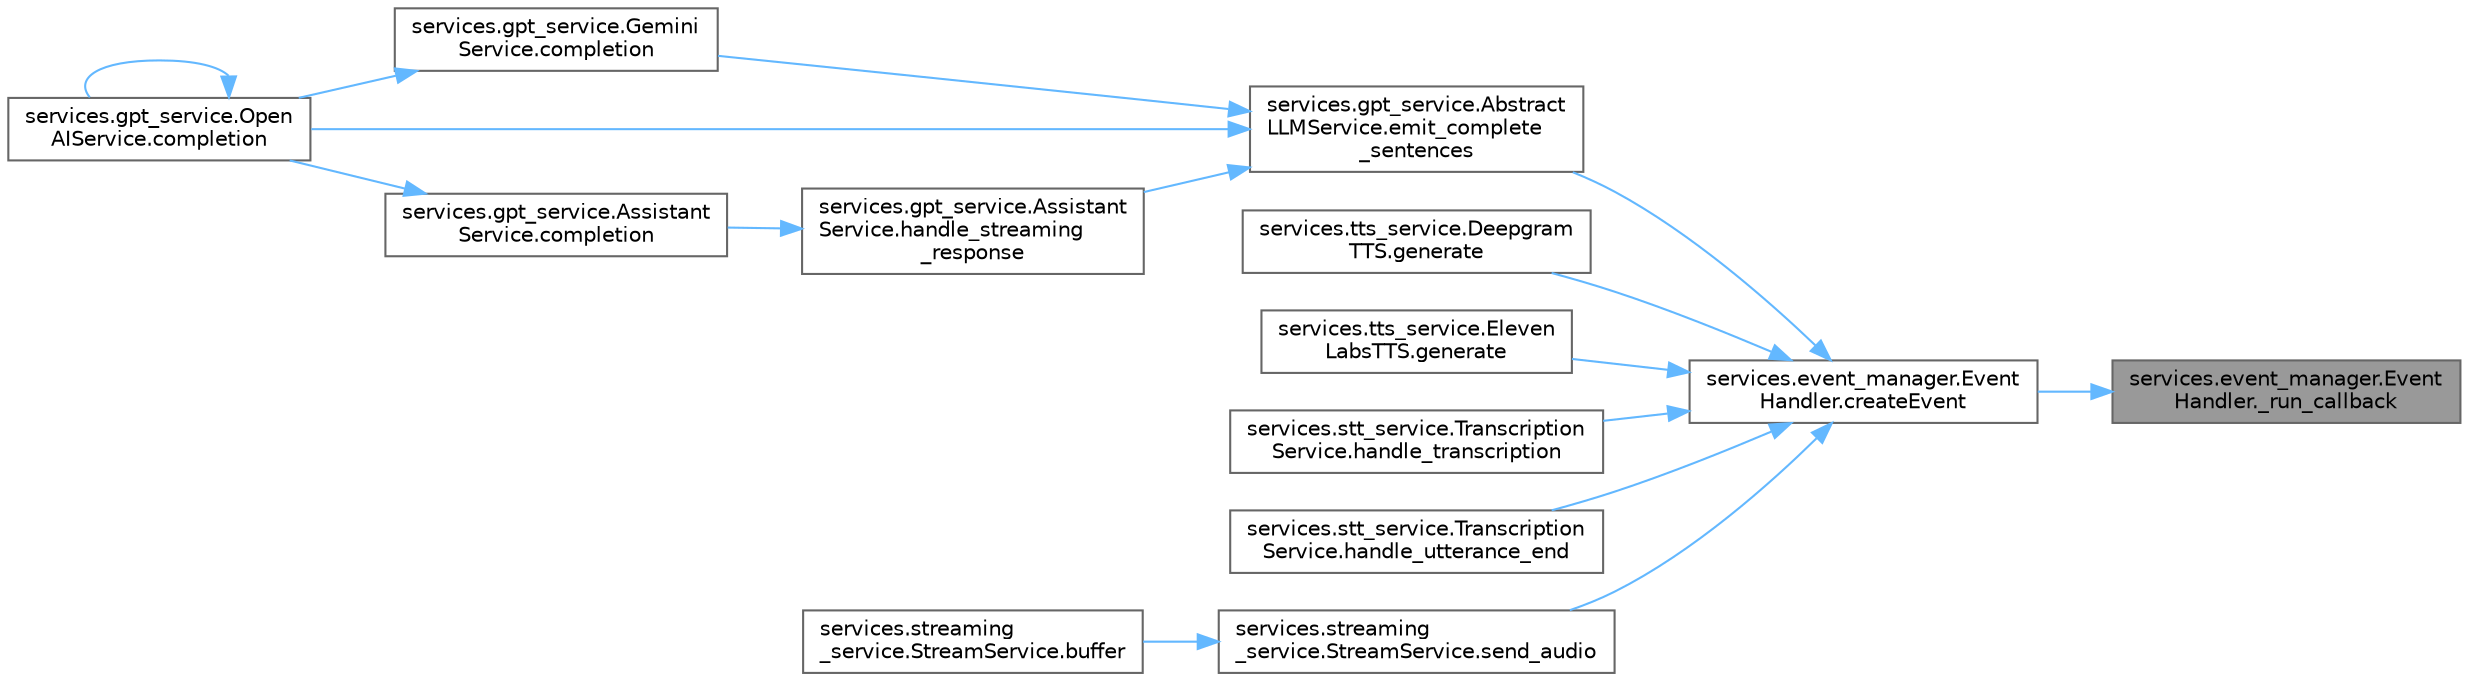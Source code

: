 digraph "services.event_manager.EventHandler._run_callback"
{
 // LATEX_PDF_SIZE
  bgcolor="transparent";
  edge [fontname=Helvetica,fontsize=10,labelfontname=Helvetica,labelfontsize=10];
  node [fontname=Helvetica,fontsize=10,shape=box,height=0.2,width=0.4];
  rankdir="RL";
  Node1 [id="Node000001",label="services.event_manager.Event\lHandler._run_callback",height=0.2,width=0.4,color="gray40", fillcolor="grey60", style="filled", fontcolor="black",tooltip=" "];
  Node1 -> Node2 [id="edge16_Node000001_Node000002",dir="back",color="steelblue1",style="solid",tooltip=" "];
  Node2 [id="Node000002",label="services.event_manager.Event\lHandler.createEvent",height=0.2,width=0.4,color="grey40", fillcolor="white", style="filled",URL="$classservices_1_1event__manager_1_1_event_handler.html#a9e72648f3b7479a0e7c97cfe2205e66d",tooltip=" "];
  Node2 -> Node3 [id="edge17_Node000002_Node000003",dir="back",color="steelblue1",style="solid",tooltip=" "];
  Node3 [id="Node000003",label="services.gpt_service.Abstract\lLLMService.emit_complete\l_sentences",height=0.2,width=0.4,color="grey40", fillcolor="white", style="filled",URL="$classservices_1_1gpt__service_1_1_abstract_l_l_m_service.html#aea094f3cafaecafd3f0b46807677f7d4",tooltip=" "];
  Node3 -> Node4 [id="edge18_Node000003_Node000004",dir="back",color="steelblue1",style="solid",tooltip=" "];
  Node4 [id="Node000004",label="services.gpt_service.Gemini\lService.completion",height=0.2,width=0.4,color="grey40", fillcolor="white", style="filled",URL="$classservices_1_1gpt__service_1_1_gemini_service.html#a964d5feeb7fadc0631a0b740fe359b2f",tooltip=" "];
  Node4 -> Node5 [id="edge19_Node000004_Node000005",dir="back",color="steelblue1",style="solid",tooltip=" "];
  Node5 [id="Node000005",label="services.gpt_service.Open\lAIService.completion",height=0.2,width=0.4,color="grey40", fillcolor="white", style="filled",URL="$classservices_1_1gpt__service_1_1_open_a_i_service.html#aa069d843d4ce3347e4896c0f4230892d",tooltip=" "];
  Node5 -> Node5 [id="edge20_Node000005_Node000005",dir="back",color="steelblue1",style="solid",tooltip=" "];
  Node3 -> Node5 [id="edge21_Node000003_Node000005",dir="back",color="steelblue1",style="solid",tooltip=" "];
  Node3 -> Node6 [id="edge22_Node000003_Node000006",dir="back",color="steelblue1",style="solid",tooltip=" "];
  Node6 [id="Node000006",label="services.gpt_service.Assistant\lService.handle_streaming\l_response",height=0.2,width=0.4,color="grey40", fillcolor="white", style="filled",URL="$classservices_1_1gpt__service_1_1_assistant_service.html#aae5d80c11eed2be1787e88ab2f3ad907",tooltip=" "];
  Node6 -> Node7 [id="edge23_Node000006_Node000007",dir="back",color="steelblue1",style="solid",tooltip=" "];
  Node7 [id="Node000007",label="services.gpt_service.Assistant\lService.completion",height=0.2,width=0.4,color="grey40", fillcolor="white", style="filled",URL="$classservices_1_1gpt__service_1_1_assistant_service.html#a903ea81b34f5ded63a9ce269ee2a17df",tooltip=" "];
  Node7 -> Node5 [id="edge24_Node000007_Node000005",dir="back",color="steelblue1",style="solid",tooltip=" "];
  Node2 -> Node8 [id="edge25_Node000002_Node000008",dir="back",color="steelblue1",style="solid",tooltip=" "];
  Node8 [id="Node000008",label="services.tts_service.Deepgram\lTTS.generate",height=0.2,width=0.4,color="grey40", fillcolor="white", style="filled",URL="$classservices_1_1tts__service_1_1_deepgram_t_t_s.html#a5aa00c3ecc52ad77dcc3519d86a732d1",tooltip=" "];
  Node2 -> Node9 [id="edge26_Node000002_Node000009",dir="back",color="steelblue1",style="solid",tooltip=" "];
  Node9 [id="Node000009",label="services.tts_service.Eleven\lLabsTTS.generate",height=0.2,width=0.4,color="grey40", fillcolor="white", style="filled",URL="$classservices_1_1tts__service_1_1_eleven_labs_t_t_s.html#a1a7685266e86d5200c88e0135e25992a",tooltip=" "];
  Node2 -> Node10 [id="edge27_Node000002_Node000010",dir="back",color="steelblue1",style="solid",tooltip=" "];
  Node10 [id="Node000010",label="services.stt_service.Transcription\lService.handle_transcription",height=0.2,width=0.4,color="grey40", fillcolor="white", style="filled",URL="$classservices_1_1stt__service_1_1_transcription_service.html#a5b5a71f5e5de550953851159aaf0d66b",tooltip=" "];
  Node2 -> Node11 [id="edge28_Node000002_Node000011",dir="back",color="steelblue1",style="solid",tooltip=" "];
  Node11 [id="Node000011",label="services.stt_service.Transcription\lService.handle_utterance_end",height=0.2,width=0.4,color="grey40", fillcolor="white", style="filled",URL="$classservices_1_1stt__service_1_1_transcription_service.html#a4d911531fbf455f419ab8ca851dae51a",tooltip=" "];
  Node2 -> Node12 [id="edge29_Node000002_Node000012",dir="back",color="steelblue1",style="solid",tooltip=" "];
  Node12 [id="Node000012",label="services.streaming\l_service.StreamService.send_audio",height=0.2,width=0.4,color="grey40", fillcolor="white", style="filled",URL="$classservices_1_1streaming__service_1_1_stream_service.html#ad70a81abfbdd0a1c39c905e37d3b5282",tooltip=" "];
  Node12 -> Node13 [id="edge30_Node000012_Node000013",dir="back",color="steelblue1",style="solid",tooltip=" "];
  Node13 [id="Node000013",label="services.streaming\l_service.StreamService.buffer",height=0.2,width=0.4,color="grey40", fillcolor="white", style="filled",URL="$classservices_1_1streaming__service_1_1_stream_service.html#ad29e1d05de66d509176f6313a1459187",tooltip=" "];
}
